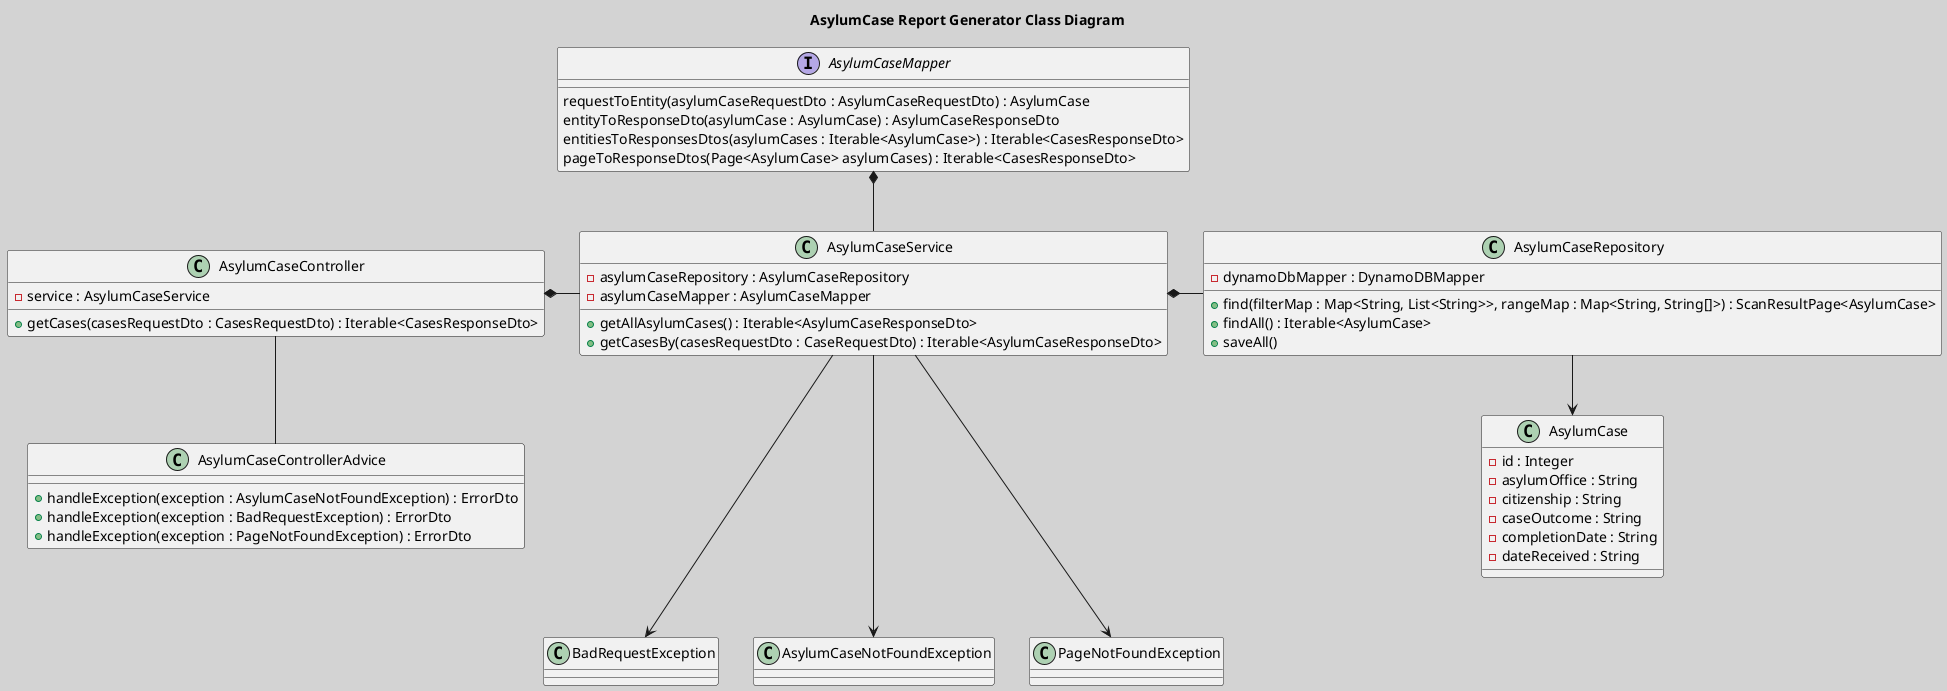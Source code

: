 @startuml
title AsylumCase Report Generator Class Diagram
skinparam backgroundcolor lightgrey

'End point mappings
class AsylumCaseController {
    - service : AsylumCaseService
    + getCases(casesRequestDto : CasesRequestDto) : Iterable<CasesResponseDto>
}

class AsylumCaseControllerAdvice {
    + handleException(exception : AsylumCaseNotFoundException) : ErrorDto
    + handleException(exception : BadRequestException) : ErrorDto
    + handleException(exception : PageNotFoundException) : ErrorDto
}

'Add cache config Annotations in service
class AsylumCaseService {
    - asylumCaseRepository : AsylumCaseRepository
    - asylumCaseMapper : AsylumCaseMapper
    + getAllAsylumCases() : Iterable<AsylumCaseResponseDto>
    + getCasesBy(casesRequestDto : CaseRequestDto) : Iterable<AsylumCaseResponseDto>
}

'repo for DynamoDB calls
class AsylumCaseRepository {
    - dynamoDbMapper : DynamoDBMapper
    + find(filterMap : Map<String, List<String>>, rangeMap : Map<String, String[]>) : ScanResultPage<AsylumCase>
    + findAll() : Iterable<AsylumCase>
    + saveAll()
}

'Entity for data model
class AsylumCase {
    - id : Integer
    - asylumOffice : String
    - citizenship : String
    - caseOutcome : String
    - completionDate : String
    - dateReceived : String
}

' Part of the  MapStruct dependency
interface AsylumCaseMapper {
    requestToEntity(asylumCaseRequestDto : AsylumCaseRequestDto) : AsylumCase
    entityToResponseDto(asylumCase : AsylumCase) : AsylumCaseResponseDto
    entitiesToResponsesDtos(asylumCases : Iterable<AsylumCase>) : Iterable<CasesResponseDto>
    pageToResponseDtos(Page<AsylumCase> asylumCases) : Iterable<CasesResponseDto>
}

AsylumCaseService ---> BadRequestException
AsylumCaseService ---> AsylumCaseNotFoundException
AsylumCaseService ---> PageNotFoundException

AsylumCaseController *- AsylumCaseService
AsylumCaseController -- AsylumCaseControllerAdvice

AsylumCaseService *- AsylumCaseRepository
AsylumCaseMapper *-- AsylumCaseService

AsylumCaseRepository --> AsylumCase

'Extension
'Association <|-- (owner <|-- pet) Implements
'Composition *-- (pet *-- leg) Instantiation (part of)
'Aggregation (car o-- wheel) Extends (has a)
@enduml